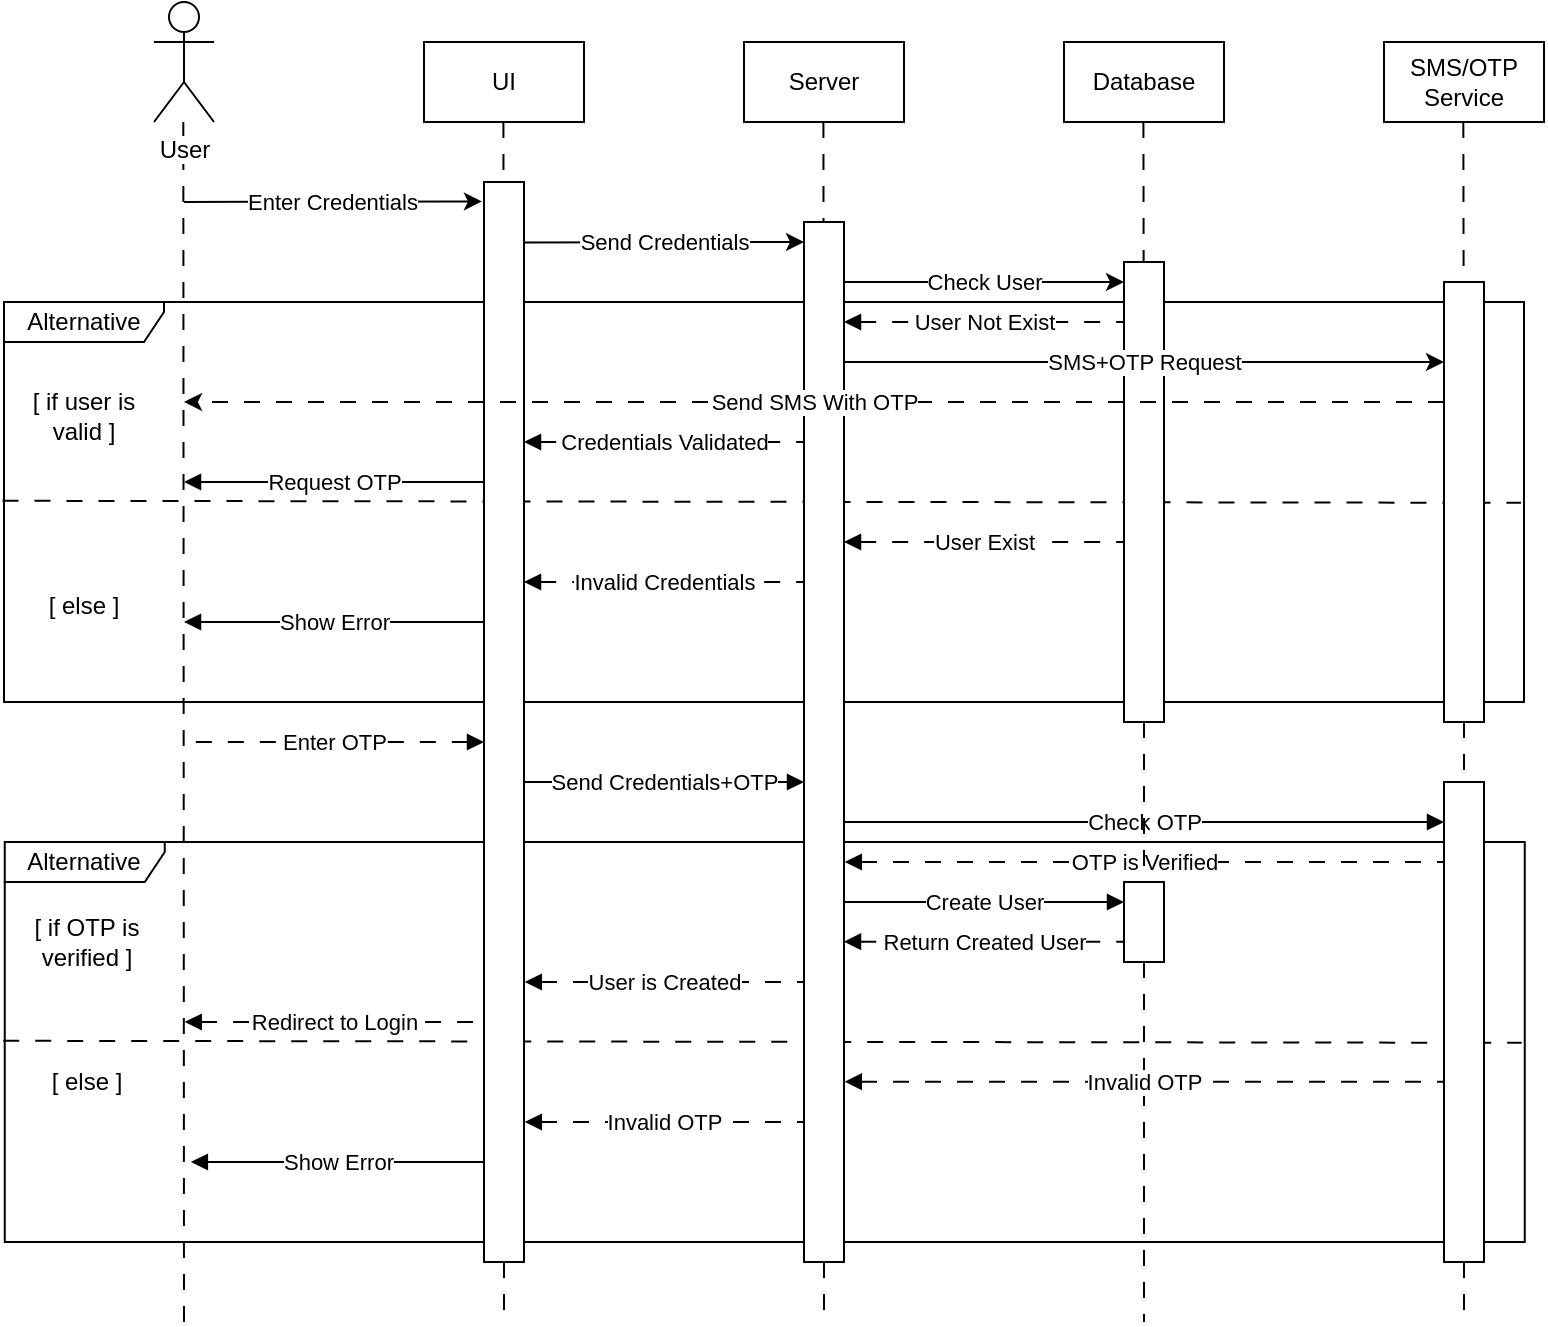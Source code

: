 <mxfile version="26.0.12">
  <diagram name="Page-1" id="2YBvvXClWsGukQMizWep">
    <mxGraphModel dx="1595" dy="848" grid="1" gridSize="10" guides="1" tooltips="1" connect="1" arrows="1" fold="1" page="1" pageScale="1" pageWidth="850" pageHeight="1100" math="0" shadow="0">
      <root>
        <mxCell id="0" />
        <mxCell id="1" parent="0" />
        <mxCell id="FGgKV-xO7fP-TXcJbOwI-3" value="" style="rounded=0;whiteSpace=wrap;html=1;" vertex="1" parent="1">
          <mxGeometry x="670" y="460" width="20" height="40" as="geometry" />
        </mxCell>
        <mxCell id="F4sd7CnOWZ5qCEoItEzf-10" value="UI" style="rounded=0;whiteSpace=wrap;html=1;" parent="1" vertex="1">
          <mxGeometry x="320" y="40" width="80" height="40" as="geometry" />
        </mxCell>
        <mxCell id="F4sd7CnOWZ5qCEoItEzf-11" value="Server" style="rounded=0;whiteSpace=wrap;html=1;" parent="1" vertex="1">
          <mxGeometry x="480" y="40" width="80" height="40" as="geometry" />
        </mxCell>
        <mxCell id="F4sd7CnOWZ5qCEoItEzf-14" value="" style="endArrow=none;dashed=1;html=1;rounded=0;exitX=0.5;exitY=1;exitDx=0;exitDy=0;dashPattern=8 8;" parent="1" source="F4sd7CnOWZ5qCEoItEzf-101" edge="1">
          <mxGeometry width="50" height="50" relative="1" as="geometry">
            <mxPoint x="359.71" y="80" as="sourcePoint" />
            <mxPoint x="360" y="680" as="targetPoint" />
          </mxGeometry>
        </mxCell>
        <mxCell id="F4sd7CnOWZ5qCEoItEzf-15" value="" style="endArrow=none;dashed=1;html=1;rounded=0;exitX=0.5;exitY=1;exitDx=0;exitDy=0;dashPattern=8 8;" parent="1" source="F4sd7CnOWZ5qCEoItEzf-103" edge="1">
          <mxGeometry width="50" height="50" relative="1" as="geometry">
            <mxPoint x="519.71" y="80" as="sourcePoint" />
            <mxPoint x="520" y="680" as="targetPoint" />
          </mxGeometry>
        </mxCell>
        <mxCell id="F4sd7CnOWZ5qCEoItEzf-16" value="" style="endArrow=none;dashed=1;html=1;rounded=0;exitX=0.5;exitY=1;exitDx=0;exitDy=0;dashPattern=8 8;" parent="1" edge="1">
          <mxGeometry width="50" height="50" relative="1" as="geometry">
            <mxPoint x="199.66" y="80" as="sourcePoint" />
            <mxPoint x="200" y="680" as="targetPoint" />
          </mxGeometry>
        </mxCell>
        <mxCell id="F4sd7CnOWZ5qCEoItEzf-7" value="&lt;span style=&quot;background-color: light-dark(#ffffff, var(--ge-dark-color, #121212));&quot;&gt;User&lt;/span&gt;" style="shape=umlActor;verticalLabelPosition=bottom;verticalAlign=top;html=1;outlineConnect=0;" parent="1" vertex="1">
          <mxGeometry x="185" y="20" width="30" height="60" as="geometry" />
        </mxCell>
        <mxCell id="F4sd7CnOWZ5qCEoItEzf-27" value="Enter Credentials" style="endArrow=classic;html=1;rounded=0;entryX=-0.052;entryY=0.018;entryDx=0;entryDy=0;entryPerimeter=0;" parent="1" target="F4sd7CnOWZ5qCEoItEzf-101" edge="1">
          <mxGeometry width="50" height="50" relative="1" as="geometry">
            <mxPoint x="200" y="120" as="sourcePoint" />
            <mxPoint x="360" y="120" as="targetPoint" />
          </mxGeometry>
        </mxCell>
        <mxCell id="F4sd7CnOWZ5qCEoItEzf-28" value="Send Credentials" style="endArrow=classic;html=1;rounded=0;exitX=1;exitY=0.056;exitDx=0;exitDy=0;exitPerimeter=0;" parent="1" source="F4sd7CnOWZ5qCEoItEzf-101" edge="1">
          <mxGeometry width="50" height="50" relative="1" as="geometry">
            <mxPoint x="380" y="140" as="sourcePoint" />
            <mxPoint x="510" y="140" as="targetPoint" />
          </mxGeometry>
        </mxCell>
        <mxCell id="F4sd7CnOWZ5qCEoItEzf-34" value="Database" style="rounded=0;whiteSpace=wrap;html=1;" parent="1" vertex="1">
          <mxGeometry x="640" y="40" width="80" height="40" as="geometry" />
        </mxCell>
        <mxCell id="F4sd7CnOWZ5qCEoItEzf-35" value="" style="endArrow=none;dashed=1;html=1;rounded=0;exitX=0.5;exitY=1;exitDx=0;exitDy=0;dashPattern=8 8;" parent="1" source="FGgKV-xO7fP-TXcJbOwI-3" edge="1">
          <mxGeometry width="50" height="50" relative="1" as="geometry">
            <mxPoint x="679.71" y="80" as="sourcePoint" />
            <mxPoint x="680" y="680" as="targetPoint" />
          </mxGeometry>
        </mxCell>
        <mxCell id="F4sd7CnOWZ5qCEoItEzf-36" value="Check User" style="endArrow=classic;html=1;rounded=0;" parent="1" edge="1">
          <mxGeometry width="50" height="50" relative="1" as="geometry">
            <mxPoint x="530" y="160" as="sourcePoint" />
            <mxPoint x="670" y="160" as="targetPoint" />
          </mxGeometry>
        </mxCell>
        <mxCell id="F4sd7CnOWZ5qCEoItEzf-38" value="User Not Exist" style="endArrow=none;html=1;rounded=0;startArrow=block;startFill=1;dashed=1;dashPattern=8 8;" parent="1" edge="1">
          <mxGeometry width="50" height="50" relative="1" as="geometry">
            <mxPoint x="530" y="180" as="sourcePoint" />
            <mxPoint x="670" y="180" as="targetPoint" />
          </mxGeometry>
        </mxCell>
        <mxCell id="F4sd7CnOWZ5qCEoItEzf-47" value="Credentials Validated" style="endArrow=none;html=1;rounded=0;startArrow=block;startFill=1;dashed=1;dashPattern=8 8;" parent="1" edge="1">
          <mxGeometry width="50" height="50" relative="1" as="geometry">
            <mxPoint x="370" y="240" as="sourcePoint" />
            <mxPoint x="510" y="240" as="targetPoint" />
          </mxGeometry>
        </mxCell>
        <mxCell id="F4sd7CnOWZ5qCEoItEzf-49" value="Request OTP" style="endArrow=none;html=1;rounded=0;startArrow=block;startFill=1;" parent="1" edge="1">
          <mxGeometry width="50" height="50" relative="1" as="geometry">
            <mxPoint x="200" y="260" as="sourcePoint" />
            <mxPoint x="350" y="260" as="targetPoint" />
          </mxGeometry>
        </mxCell>
        <mxCell id="F4sd7CnOWZ5qCEoItEzf-51" value="Enter OTP" style="endArrow=none;html=1;rounded=0;startArrow=block;startFill=1;dashed=1;dashPattern=8 8;" parent="1" edge="1">
          <mxGeometry width="50" height="50" relative="1" as="geometry">
            <mxPoint x="350" y="390" as="sourcePoint" />
            <mxPoint x="200" y="390" as="targetPoint" />
            <mxPoint as="offset" />
          </mxGeometry>
        </mxCell>
        <mxCell id="F4sd7CnOWZ5qCEoItEzf-54" value="Send Credentials+OTP" style="endArrow=none;html=1;rounded=0;startArrow=block;startFill=1;" parent="1" edge="1">
          <mxGeometry width="50" height="50" relative="1" as="geometry">
            <mxPoint x="510" y="410" as="sourcePoint" />
            <mxPoint x="370" y="410" as="targetPoint" />
          </mxGeometry>
        </mxCell>
        <mxCell id="F4sd7CnOWZ5qCEoItEzf-77" value="" style="group" parent="1" vertex="1" connectable="0">
          <mxGeometry x="110" y="170" width="760" height="510" as="geometry" />
        </mxCell>
        <mxCell id="F4sd7CnOWZ5qCEoItEzf-78" value="Alternative" style="shape=umlFrame;whiteSpace=wrap;html=1;pointerEvents=0;width=80;height=20;" parent="F4sd7CnOWZ5qCEoItEzf-77" vertex="1">
          <mxGeometry width="760" height="200" as="geometry" />
        </mxCell>
        <mxCell id="F4sd7CnOWZ5qCEoItEzf-79" value="[ if user is valid ]" style="text;html=1;align=center;verticalAlign=middle;whiteSpace=wrap;rounded=0;" parent="F4sd7CnOWZ5qCEoItEzf-77" vertex="1">
          <mxGeometry y="19.05" width="80" height="76.19" as="geometry" />
        </mxCell>
        <mxCell id="F4sd7CnOWZ5qCEoItEzf-80" value="[ else ]" style="text;html=1;align=center;verticalAlign=middle;whiteSpace=wrap;rounded=0;" parent="F4sd7CnOWZ5qCEoItEzf-77" vertex="1">
          <mxGeometry y="104.76" width="80" height="95.24" as="geometry" />
        </mxCell>
        <mxCell id="F4sd7CnOWZ5qCEoItEzf-81" value="" style="endArrow=none;html=1;rounded=0;entryX=0.998;entryY=0.502;entryDx=0;entryDy=0;entryPerimeter=0;exitX=-0.001;exitY=0.497;exitDx=0;exitDy=0;exitPerimeter=0;dashed=1;dashPattern=8 8;" parent="F4sd7CnOWZ5qCEoItEzf-77" source="F4sd7CnOWZ5qCEoItEzf-78" target="F4sd7CnOWZ5qCEoItEzf-78" edge="1">
          <mxGeometry width="50" height="50" relative="1" as="geometry">
            <mxPoint x="372.857" y="36.364" as="sourcePoint" />
            <mxPoint x="424.643" y="-9.091" as="targetPoint" />
          </mxGeometry>
        </mxCell>
        <mxCell id="F4sd7CnOWZ5qCEoItEzf-83" value="User Exist" style="endArrow=none;html=1;rounded=0;startArrow=block;startFill=1;dashed=1;dashPattern=8 8;" parent="F4sd7CnOWZ5qCEoItEzf-77" edge="1">
          <mxGeometry width="50" height="50" relative="1" as="geometry">
            <mxPoint x="420" y="120" as="sourcePoint" />
            <mxPoint x="560" y="120" as="targetPoint" />
          </mxGeometry>
        </mxCell>
        <mxCell id="F4sd7CnOWZ5qCEoItEzf-84" value="Invalid Credentials" style="endArrow=none;html=1;rounded=0;startArrow=block;startFill=1;dashed=1;dashPattern=8 8;" parent="F4sd7CnOWZ5qCEoItEzf-77" edge="1">
          <mxGeometry width="50" height="50" relative="1" as="geometry">
            <mxPoint x="260" y="140" as="sourcePoint" />
            <mxPoint x="400" y="140" as="targetPoint" />
          </mxGeometry>
        </mxCell>
        <mxCell id="F4sd7CnOWZ5qCEoItEzf-85" value="Show Error" style="endArrow=none;html=1;rounded=0;startArrow=block;startFill=1;" parent="F4sd7CnOWZ5qCEoItEzf-77" edge="1">
          <mxGeometry width="50" height="50" relative="1" as="geometry">
            <mxPoint x="90" y="160" as="sourcePoint" />
            <mxPoint x="240" y="160" as="targetPoint" />
          </mxGeometry>
        </mxCell>
        <mxCell id="F4sd7CnOWZ5qCEoItEzf-58" value="Check OTP" style="endArrow=none;html=1;rounded=0;startArrow=block;startFill=1;" parent="F4sd7CnOWZ5qCEoItEzf-77" edge="1">
          <mxGeometry width="50" height="50" relative="1" as="geometry">
            <mxPoint x="720" y="260" as="sourcePoint" />
            <mxPoint x="420" y="260" as="targetPoint" />
          </mxGeometry>
        </mxCell>
        <mxCell id="F4sd7CnOWZ5qCEoItEzf-88" value="" style="group" parent="1" vertex="1" connectable="0">
          <mxGeometry x="110" y="440" width="760.38" height="210" as="geometry" />
        </mxCell>
        <mxCell id="F4sd7CnOWZ5qCEoItEzf-90" value="[ if OTP is verified ]" style="text;html=1;align=center;verticalAlign=middle;whiteSpace=wrap;rounded=0;" parent="F4sd7CnOWZ5qCEoItEzf-88" vertex="1">
          <mxGeometry x="0.38" y="20" width="82.71" height="60" as="geometry" />
        </mxCell>
        <mxCell id="F4sd7CnOWZ5qCEoItEzf-91" value="[ else ]" style="text;html=1;align=center;verticalAlign=middle;whiteSpace=wrap;rounded=0;" parent="F4sd7CnOWZ5qCEoItEzf-88" vertex="1">
          <mxGeometry y="80" width="82.71" height="80" as="geometry" />
        </mxCell>
        <mxCell id="F4sd7CnOWZ5qCEoItEzf-93" value="Invalid OTP" style="endArrow=none;html=1;rounded=0;startArrow=block;startFill=1;dashed=1;dashPattern=8 8;" parent="F4sd7CnOWZ5qCEoItEzf-88" edge="1">
          <mxGeometry width="50" height="50" relative="1" as="geometry">
            <mxPoint x="420.38" y="119.83" as="sourcePoint" />
            <mxPoint x="720.38" y="119.83" as="targetPoint" />
          </mxGeometry>
        </mxCell>
        <mxCell id="dBP3PC5nFZbCUI9GzV9c-11" value="User is Created" style="endArrow=none;html=1;rounded=0;startArrow=block;startFill=1;dashed=1;dashPattern=8 8;" parent="F4sd7CnOWZ5qCEoItEzf-88" edge="1">
          <mxGeometry width="50" height="50" relative="1" as="geometry">
            <mxPoint x="260.38" y="70" as="sourcePoint" />
            <mxPoint x="400.38" y="70" as="targetPoint" />
          </mxGeometry>
        </mxCell>
        <mxCell id="F4sd7CnOWZ5qCEoItEzf-94" value="Invalid OTP" style="endArrow=none;html=1;rounded=0;startArrow=block;startFill=1;dashed=1;dashPattern=8 8;" parent="F4sd7CnOWZ5qCEoItEzf-88" edge="1">
          <mxGeometry width="50" height="50" relative="1" as="geometry">
            <mxPoint x="260.38" y="140" as="sourcePoint" />
            <mxPoint x="400.38" y="140" as="targetPoint" />
          </mxGeometry>
        </mxCell>
        <mxCell id="F4sd7CnOWZ5qCEoItEzf-95" value="Show Error" style="endArrow=none;html=1;rounded=0;startArrow=block;startFill=1;" parent="F4sd7CnOWZ5qCEoItEzf-88" edge="1">
          <mxGeometry width="50" height="50" relative="1" as="geometry">
            <mxPoint x="93.431" y="160" as="sourcePoint" />
            <mxPoint x="240.38" y="160" as="targetPoint" />
          </mxGeometry>
        </mxCell>
        <mxCell id="F4sd7CnOWZ5qCEoItEzf-59" value="Redirect to Login" style="endArrow=none;html=1;rounded=0;startArrow=block;startFill=1;dashed=1;dashPattern=8 8;" parent="F4sd7CnOWZ5qCEoItEzf-88" edge="1">
          <mxGeometry width="50" height="50" relative="1" as="geometry">
            <mxPoint x="90.38" y="90.0" as="sourcePoint" />
            <mxPoint x="240.38" y="90.0" as="targetPoint" />
          </mxGeometry>
        </mxCell>
        <mxCell id="F4sd7CnOWZ5qCEoItEzf-89" value="Alternative" style="shape=umlFrame;whiteSpace=wrap;html=1;pointerEvents=0;width=80;height=20;" parent="F4sd7CnOWZ5qCEoItEzf-88" vertex="1">
          <mxGeometry x="0.38" width="760" height="200" as="geometry" />
        </mxCell>
        <mxCell id="F4sd7CnOWZ5qCEoItEzf-92" value="" style="endArrow=none;html=1;rounded=0;entryX=0.998;entryY=0.502;entryDx=0;entryDy=0;entryPerimeter=0;exitX=-0.001;exitY=0.497;exitDx=0;exitDy=0;exitPerimeter=0;dashed=1;dashPattern=8 8;" parent="F4sd7CnOWZ5qCEoItEzf-88" source="F4sd7CnOWZ5qCEoItEzf-89" target="F4sd7CnOWZ5qCEoItEzf-89" edge="1">
          <mxGeometry width="50" height="50" relative="1" as="geometry">
            <mxPoint x="385.876" y="-3.636" as="sourcePoint" />
            <mxPoint x="439.418" y="-49.091" as="targetPoint" />
          </mxGeometry>
        </mxCell>
        <mxCell id="dBP3PC5nFZbCUI9GzV9c-7" value="OTP is Verified" style="endArrow=none;html=1;rounded=0;startArrow=block;startFill=1;dashed=1;dashPattern=8 8;" parent="F4sd7CnOWZ5qCEoItEzf-88" edge="1">
          <mxGeometry width="50" height="50" relative="1" as="geometry">
            <mxPoint x="420.38" y="10" as="sourcePoint" />
            <mxPoint x="720.38" y="10" as="targetPoint" />
          </mxGeometry>
        </mxCell>
        <mxCell id="FGgKV-xO7fP-TXcJbOwI-5" value="Create User" style="endArrow=none;html=1;rounded=0;startArrow=block;startFill=1;" edge="1" parent="F4sd7CnOWZ5qCEoItEzf-88">
          <mxGeometry width="50" height="50" relative="1" as="geometry">
            <mxPoint x="560" y="30" as="sourcePoint" />
            <mxPoint x="420" y="30" as="targetPoint" />
          </mxGeometry>
        </mxCell>
        <mxCell id="FGgKV-xO7fP-TXcJbOwI-6" value="Return Created User" style="endArrow=none;html=1;rounded=0;startArrow=block;startFill=1;dashed=1;dashPattern=8 8;" edge="1" parent="F4sd7CnOWZ5qCEoItEzf-88">
          <mxGeometry width="50" height="50" relative="1" as="geometry">
            <mxPoint x="420" y="49.83" as="sourcePoint" />
            <mxPoint x="560" y="49.83" as="targetPoint" />
          </mxGeometry>
        </mxCell>
        <mxCell id="F4sd7CnOWZ5qCEoItEzf-102" value="" style="endArrow=none;dashed=1;html=1;rounded=0;exitX=0.5;exitY=1;exitDx=0;exitDy=0;dashPattern=8 8;" parent="1" target="F4sd7CnOWZ5qCEoItEzf-101" edge="1">
          <mxGeometry width="50" height="50" relative="1" as="geometry">
            <mxPoint x="359.71" y="80" as="sourcePoint" />
            <mxPoint x="359.71" y="880" as="targetPoint" />
          </mxGeometry>
        </mxCell>
        <mxCell id="F4sd7CnOWZ5qCEoItEzf-101" value="" style="rounded=0;whiteSpace=wrap;html=1;" parent="1" vertex="1">
          <mxGeometry x="350" y="110" width="20" height="540" as="geometry" />
        </mxCell>
        <mxCell id="F4sd7CnOWZ5qCEoItEzf-104" value="" style="endArrow=none;dashed=1;html=1;rounded=0;exitX=0.5;exitY=1;exitDx=0;exitDy=0;dashPattern=8 8;" parent="1" target="F4sd7CnOWZ5qCEoItEzf-103" edge="1">
          <mxGeometry width="50" height="50" relative="1" as="geometry">
            <mxPoint x="519.71" y="80" as="sourcePoint" />
            <mxPoint x="520" y="680" as="targetPoint" />
          </mxGeometry>
        </mxCell>
        <mxCell id="F4sd7CnOWZ5qCEoItEzf-103" value="" style="rounded=0;whiteSpace=wrap;html=1;" parent="1" vertex="1">
          <mxGeometry x="510" y="130" width="20" height="520" as="geometry" />
        </mxCell>
        <mxCell id="F4sd7CnOWZ5qCEoItEzf-106" value="" style="endArrow=none;dashed=1;html=1;rounded=0;exitX=0.5;exitY=1;exitDx=0;exitDy=0;dashPattern=8 8;" parent="1" target="F4sd7CnOWZ5qCEoItEzf-105" edge="1">
          <mxGeometry width="50" height="50" relative="1" as="geometry">
            <mxPoint x="679.71" y="80" as="sourcePoint" />
            <mxPoint x="680" y="680" as="targetPoint" />
          </mxGeometry>
        </mxCell>
        <mxCell id="F4sd7CnOWZ5qCEoItEzf-105" value="" style="rounded=0;whiteSpace=wrap;html=1;" parent="1" vertex="1">
          <mxGeometry x="670" y="150" width="20" height="230" as="geometry" />
        </mxCell>
        <mxCell id="dBP3PC5nFZbCUI9GzV9c-1" value="SMS/OTP Service" style="rounded=0;whiteSpace=wrap;html=1;" parent="1" vertex="1">
          <mxGeometry x="800" y="40" width="80" height="40" as="geometry" />
        </mxCell>
        <mxCell id="dBP3PC5nFZbCUI9GzV9c-2" value="" style="endArrow=none;dashed=1;html=1;rounded=0;exitX=0.5;exitY=1;exitDx=0;exitDy=0;dashPattern=8 8;" parent="1" source="dBP3PC5nFZbCUI9GzV9c-8" edge="1">
          <mxGeometry width="50" height="50" relative="1" as="geometry">
            <mxPoint x="839.66" y="80" as="sourcePoint" />
            <mxPoint x="840" y="680" as="targetPoint" />
          </mxGeometry>
        </mxCell>
        <mxCell id="F4sd7CnOWZ5qCEoItEzf-45" value="SMS+OTP Request" style="endArrow=classic;html=1;rounded=0;" parent="1" edge="1">
          <mxGeometry width="50" height="50" relative="1" as="geometry">
            <mxPoint x="530" y="200" as="sourcePoint" />
            <mxPoint x="830" y="200" as="targetPoint" />
          </mxGeometry>
        </mxCell>
        <mxCell id="dBP3PC5nFZbCUI9GzV9c-3" value="Send SMS With OTP" style="endArrow=classic;html=1;rounded=0;dashed=1;dashPattern=8 8;" parent="1" edge="1">
          <mxGeometry width="50" height="50" relative="1" as="geometry">
            <mxPoint x="830" y="220" as="sourcePoint" />
            <mxPoint x="200" y="220" as="targetPoint" />
          </mxGeometry>
        </mxCell>
        <mxCell id="dBP3PC5nFZbCUI9GzV9c-5" value="" style="endArrow=none;dashed=1;html=1;rounded=0;exitX=0.5;exitY=1;exitDx=0;exitDy=0;dashPattern=8 8;" parent="1" target="dBP3PC5nFZbCUI9GzV9c-4" edge="1">
          <mxGeometry width="50" height="50" relative="1" as="geometry">
            <mxPoint x="839.66" y="80" as="sourcePoint" />
            <mxPoint x="840" y="680" as="targetPoint" />
          </mxGeometry>
        </mxCell>
        <mxCell id="dBP3PC5nFZbCUI9GzV9c-4" value="" style="rounded=0;whiteSpace=wrap;html=1;" parent="1" vertex="1">
          <mxGeometry x="830" y="160" width="20" height="220" as="geometry" />
        </mxCell>
        <mxCell id="dBP3PC5nFZbCUI9GzV9c-9" value="" style="endArrow=none;dashed=1;html=1;rounded=0;exitX=0.5;exitY=1;exitDx=0;exitDy=0;dashPattern=8 8;" parent="1" source="dBP3PC5nFZbCUI9GzV9c-4" target="dBP3PC5nFZbCUI9GzV9c-8" edge="1">
          <mxGeometry width="50" height="50" relative="1" as="geometry">
            <mxPoint x="840" y="380" as="sourcePoint" />
            <mxPoint x="840" y="680" as="targetPoint" />
          </mxGeometry>
        </mxCell>
        <mxCell id="dBP3PC5nFZbCUI9GzV9c-8" value="" style="rounded=0;whiteSpace=wrap;html=1;" parent="1" vertex="1">
          <mxGeometry x="830" y="410" width="20" height="240" as="geometry" />
        </mxCell>
        <mxCell id="FGgKV-xO7fP-TXcJbOwI-4" value="" style="endArrow=none;dashed=1;html=1;rounded=0;exitX=0.5;exitY=1;exitDx=0;exitDy=0;dashPattern=8 8;" edge="1" parent="1" source="F4sd7CnOWZ5qCEoItEzf-105" target="FGgKV-xO7fP-TXcJbOwI-3">
          <mxGeometry width="50" height="50" relative="1" as="geometry">
            <mxPoint x="680" y="380" as="sourcePoint" />
            <mxPoint x="680" y="680" as="targetPoint" />
          </mxGeometry>
        </mxCell>
      </root>
    </mxGraphModel>
  </diagram>
</mxfile>

